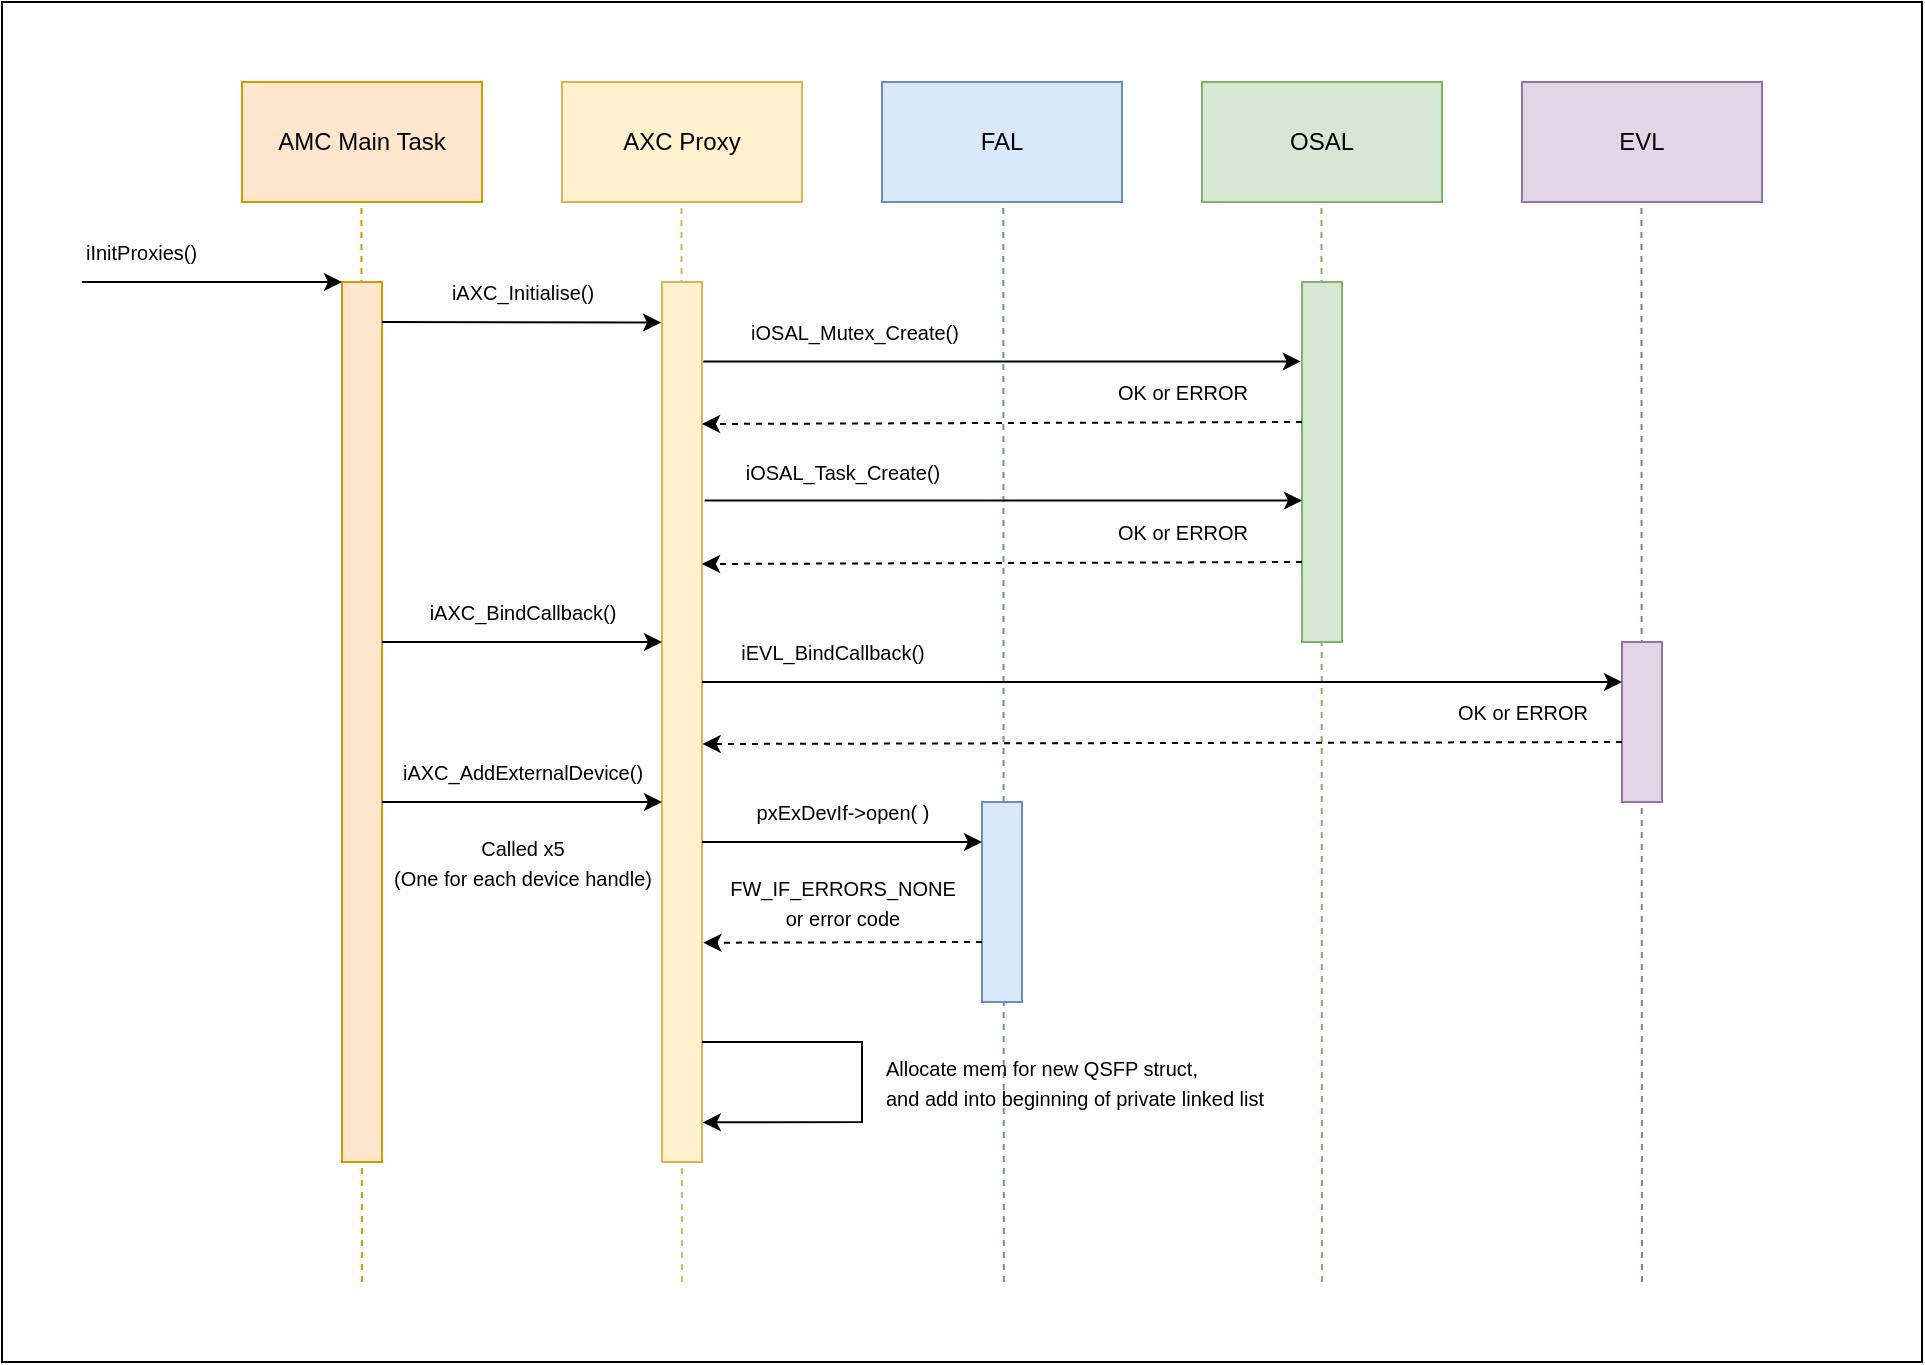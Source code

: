 <mxfile version="22.0.2" type="device">
  <diagram name="Page-1" id="VwWqpEZCl3_MJg4LyqSk">
    <mxGraphModel dx="1419" dy="819" grid="1" gridSize="10" guides="1" tooltips="1" connect="1" arrows="1" fold="1" page="0" pageScale="1" pageWidth="850" pageHeight="1100" math="0" shadow="0">
      <root>
        <mxCell id="0" />
        <mxCell id="1" parent="0" />
        <mxCell id="5DMnv8la4XE6s-sfl3l8-56" value="" style="rounded=0;whiteSpace=wrap;html=1;" parent="1" vertex="1">
          <mxGeometry y="120" width="960" height="680" as="geometry" />
        </mxCell>
        <mxCell id="5DMnv8la4XE6s-sfl3l8-34" value="" style="endArrow=none;dashed=1;html=1;rounded=0;entryX=0.5;entryY=1;entryDx=0;entryDy=0;fillColor=#fff2cc;strokeColor=#d6b656;" parent="1" edge="1">
          <mxGeometry width="50" height="50" relative="1" as="geometry">
            <mxPoint x="339.99" y="760" as="sourcePoint" />
            <mxPoint x="339.71" y="220" as="targetPoint" />
          </mxGeometry>
        </mxCell>
        <mxCell id="9jVZdD6yZtyIO2AFlomi-15" value="" style="endArrow=none;dashed=1;html=1;rounded=0;entryX=0.5;entryY=1;entryDx=0;entryDy=0;fillColor=#d5e8d4;strokeColor=#82b366;" parent="1" edge="1">
          <mxGeometry width="50" height="50" relative="1" as="geometry">
            <mxPoint x="660" y="760" as="sourcePoint" />
            <mxPoint x="659.72" y="220" as="targetPoint" />
          </mxGeometry>
        </mxCell>
        <mxCell id="5DMnv8la4XE6s-sfl3l8-31" value="" style="endArrow=none;dashed=1;html=1;rounded=0;entryX=0.5;entryY=1;entryDx=0;entryDy=0;fillColor=#dae8fc;strokeColor=#6c8ebf;" parent="1" edge="1">
          <mxGeometry width="50" height="50" relative="1" as="geometry">
            <mxPoint x="500.92" y="760" as="sourcePoint" />
            <mxPoint x="500.64" y="220" as="targetPoint" />
          </mxGeometry>
        </mxCell>
        <mxCell id="5DMnv8la4XE6s-sfl3l8-32" value="" style="endArrow=none;dashed=1;html=1;rounded=0;entryX=0.5;entryY=1;entryDx=0;entryDy=0;fillColor=#e1d5e7;strokeColor=#9673a6;" parent="1" edge="1">
          <mxGeometry width="50" height="50" relative="1" as="geometry">
            <mxPoint x="819.99" y="760" as="sourcePoint" />
            <mxPoint x="819.71" y="220" as="targetPoint" />
          </mxGeometry>
        </mxCell>
        <mxCell id="5DMnv8la4XE6s-sfl3l8-33" value="" style="endArrow=none;dashed=1;html=1;rounded=0;entryX=0.5;entryY=1;entryDx=0;entryDy=0;fillColor=#ffe6cc;strokeColor=#d79b00;" parent="1" edge="1">
          <mxGeometry width="50" height="50" relative="1" as="geometry">
            <mxPoint x="179.99" y="760" as="sourcePoint" />
            <mxPoint x="179.71" y="220" as="targetPoint" />
          </mxGeometry>
        </mxCell>
        <mxCell id="9jVZdD6yZtyIO2AFlomi-1" value="AMC Main Task" style="rounded=0;whiteSpace=wrap;html=1;fillColor=#ffe6cc;strokeColor=#d79b00;" parent="1" vertex="1">
          <mxGeometry x="120" y="160" width="120" height="60" as="geometry" />
        </mxCell>
        <mxCell id="9jVZdD6yZtyIO2AFlomi-2" value="AXC Proxy" style="rounded=0;whiteSpace=wrap;html=1;fillColor=#fff2cc;strokeColor=#d6b656;" parent="1" vertex="1">
          <mxGeometry x="280" y="160" width="120" height="60" as="geometry" />
        </mxCell>
        <mxCell id="9jVZdD6yZtyIO2AFlomi-3" value="OSAL" style="rounded=0;whiteSpace=wrap;html=1;fillColor=#d5e8d4;strokeColor=#82b366;" parent="1" vertex="1">
          <mxGeometry x="600" y="160" width="120" height="60" as="geometry" />
        </mxCell>
        <mxCell id="9jVZdD6yZtyIO2AFlomi-4" value="FAL" style="rounded=0;whiteSpace=wrap;html=1;fillColor=#dae8fc;strokeColor=#6c8ebf;" parent="1" vertex="1">
          <mxGeometry x="440" y="160" width="120" height="60" as="geometry" />
        </mxCell>
        <mxCell id="9jVZdD6yZtyIO2AFlomi-5" value="" style="rounded=0;whiteSpace=wrap;html=1;fillColor=#ffe6cc;strokeColor=#d79b00;" parent="1" vertex="1">
          <mxGeometry x="170" y="260" width="20" height="440" as="geometry" />
        </mxCell>
        <mxCell id="9jVZdD6yZtyIO2AFlomi-10" value="" style="rounded=0;whiteSpace=wrap;html=1;fillColor=#fff2cc;strokeColor=#d6b656;" parent="1" vertex="1">
          <mxGeometry x="330" y="260" width="20" height="440" as="geometry" />
        </mxCell>
        <mxCell id="9jVZdD6yZtyIO2AFlomi-11" value="" style="rounded=0;whiteSpace=wrap;html=1;fillColor=#dae8fc;strokeColor=#6c8ebf;" parent="1" vertex="1">
          <mxGeometry x="490" y="520" width="20" height="100" as="geometry" />
        </mxCell>
        <mxCell id="9jVZdD6yZtyIO2AFlomi-12" value="" style="rounded=0;whiteSpace=wrap;html=1;fillColor=#d5e8d4;strokeColor=#82b366;" parent="1" vertex="1">
          <mxGeometry x="650" y="260" width="20" height="180" as="geometry" />
        </mxCell>
        <mxCell id="5DMnv8la4XE6s-sfl3l8-1" value="" style="endArrow=classic;html=1;rounded=0;shadow=0;" parent="1" edge="1">
          <mxGeometry width="50" height="50" relative="1" as="geometry">
            <mxPoint x="40" y="260" as="sourcePoint" />
            <mxPoint x="170" y="260" as="targetPoint" />
          </mxGeometry>
        </mxCell>
        <mxCell id="5DMnv8la4XE6s-sfl3l8-4" value="&lt;font style=&quot;font-size: 10px;&quot;&gt;iInitProxies()&lt;/font&gt;" style="text;html=1;align=left;verticalAlign=middle;resizable=0;points=[];autosize=1;strokeColor=none;fillColor=none;" parent="1" vertex="1">
          <mxGeometry x="40" y="230" width="80" height="30" as="geometry" />
        </mxCell>
        <mxCell id="5DMnv8la4XE6s-sfl3l8-9" value="" style="endArrow=classic;html=1;rounded=0;shadow=0;entryX=-0.025;entryY=0.046;entryDx=0;entryDy=0;entryPerimeter=0;" parent="1" target="9jVZdD6yZtyIO2AFlomi-10" edge="1">
          <mxGeometry width="50" height="50" relative="1" as="geometry">
            <mxPoint x="190" y="280" as="sourcePoint" />
            <mxPoint x="320" y="280" as="targetPoint" />
          </mxGeometry>
        </mxCell>
        <mxCell id="5DMnv8la4XE6s-sfl3l8-10" value="&lt;font style=&quot;font-size: 10px;&quot;&gt;iAXC_Initialise()&lt;/font&gt;" style="text;html=1;align=center;verticalAlign=middle;resizable=0;points=[];autosize=1;strokeColor=none;fillColor=none;" parent="1" vertex="1">
          <mxGeometry x="215" y="250" width="90" height="30" as="geometry" />
        </mxCell>
        <mxCell id="5DMnv8la4XE6s-sfl3l8-13" value="" style="endArrow=classic;html=1;rounded=0;shadow=0;entryX=-0.025;entryY=0.046;entryDx=0;entryDy=0;entryPerimeter=0;" parent="1" edge="1">
          <mxGeometry width="50" height="50" relative="1" as="geometry">
            <mxPoint x="190" y="440" as="sourcePoint" />
            <mxPoint x="330" y="440" as="targetPoint" />
          </mxGeometry>
        </mxCell>
        <mxCell id="5DMnv8la4XE6s-sfl3l8-14" value="&lt;font style=&quot;font-size: 10px;&quot;&gt;iAXC_BindCallback()&lt;/font&gt;" style="text;html=1;align=center;verticalAlign=middle;resizable=0;points=[];autosize=1;strokeColor=none;fillColor=none;" parent="1" vertex="1">
          <mxGeometry x="200" y="410" width="120" height="30" as="geometry" />
        </mxCell>
        <mxCell id="5DMnv8la4XE6s-sfl3l8-15" value="" style="endArrow=classic;html=1;rounded=0;shadow=0;entryX=-0.025;entryY=0.046;entryDx=0;entryDy=0;entryPerimeter=0;" parent="1" edge="1">
          <mxGeometry width="50" height="50" relative="1" as="geometry">
            <mxPoint x="190" y="520" as="sourcePoint" />
            <mxPoint x="330" y="520" as="targetPoint" />
          </mxGeometry>
        </mxCell>
        <mxCell id="5DMnv8la4XE6s-sfl3l8-17" value="&lt;font style=&quot;font-size: 10px;&quot;&gt;iAXC_AddExternalDevice()&lt;/font&gt;" style="text;html=1;align=center;verticalAlign=middle;resizable=0;points=[];autosize=1;strokeColor=none;fillColor=none;" parent="1" vertex="1">
          <mxGeometry x="190" y="490" width="140" height="30" as="geometry" />
        </mxCell>
        <mxCell id="5DMnv8la4XE6s-sfl3l8-18" value="" style="endArrow=classic;html=1;rounded=0;shadow=0;entryX=-0.064;entryY=0.113;entryDx=0;entryDy=0;entryPerimeter=0;exitX=1.002;exitY=0.113;exitDx=0;exitDy=0;exitPerimeter=0;" parent="1" edge="1">
          <mxGeometry width="50" height="50" relative="1" as="geometry">
            <mxPoint x="350.68" y="299.72" as="sourcePoint" />
            <mxPoint x="649.36" y="299.72" as="targetPoint" />
          </mxGeometry>
        </mxCell>
        <mxCell id="5DMnv8la4XE6s-sfl3l8-19" value="&lt;font style=&quot;font-size: 10px;&quot;&gt;iOSAL_Mutex_Create()&lt;/font&gt;" style="text;html=1;align=center;verticalAlign=middle;resizable=0;points=[];autosize=1;strokeColor=none;fillColor=none;" parent="1" vertex="1">
          <mxGeometry x="360.64" y="270" width="130" height="30" as="geometry" />
        </mxCell>
        <mxCell id="5DMnv8la4XE6s-sfl3l8-22" value="" style="endArrow=classic;html=1;rounded=0;shadow=0;exitX=1.002;exitY=0.113;exitDx=0;exitDy=0;exitPerimeter=0;dashed=1;" parent="1" edge="1">
          <mxGeometry width="50" height="50" relative="1" as="geometry">
            <mxPoint x="650" y="330" as="sourcePoint" />
            <mxPoint x="350" y="331" as="targetPoint" />
          </mxGeometry>
        </mxCell>
        <mxCell id="5DMnv8la4XE6s-sfl3l8-23" value="&lt;font style=&quot;font-size: 10px;&quot;&gt;OK or ERROR&lt;/font&gt;" style="text;html=1;align=center;verticalAlign=middle;resizable=0;points=[];autosize=1;strokeColor=none;fillColor=none;" parent="1" vertex="1">
          <mxGeometry x="545" y="300" width="90" height="30" as="geometry" />
        </mxCell>
        <mxCell id="5DMnv8la4XE6s-sfl3l8-24" value="" style="endArrow=classic;html=1;rounded=0;shadow=0;entryX=-0.064;entryY=0.113;entryDx=0;entryDy=0;entryPerimeter=0;exitX=1.002;exitY=0.113;exitDx=0;exitDy=0;exitPerimeter=0;" parent="1" edge="1">
          <mxGeometry width="50" height="50" relative="1" as="geometry">
            <mxPoint x="351.32" y="369.31" as="sourcePoint" />
            <mxPoint x="650.0" y="369.31" as="targetPoint" />
          </mxGeometry>
        </mxCell>
        <mxCell id="5DMnv8la4XE6s-sfl3l8-25" value="&lt;font style=&quot;font-size: 10px;&quot;&gt;iOSAL_Task_Create()&lt;/font&gt;" style="text;html=1;align=center;verticalAlign=middle;resizable=0;points=[];autosize=1;strokeColor=none;fillColor=none;" parent="1" vertex="1">
          <mxGeometry x="360" y="340.0" width="120" height="30" as="geometry" />
        </mxCell>
        <mxCell id="5DMnv8la4XE6s-sfl3l8-26" value="" style="endArrow=classic;html=1;rounded=0;shadow=0;exitX=1.002;exitY=0.113;exitDx=0;exitDy=0;exitPerimeter=0;dashed=1;" parent="1" edge="1">
          <mxGeometry width="50" height="50" relative="1" as="geometry">
            <mxPoint x="650" y="400" as="sourcePoint" />
            <mxPoint x="350" y="401" as="targetPoint" />
          </mxGeometry>
        </mxCell>
        <mxCell id="5DMnv8la4XE6s-sfl3l8-27" value="&lt;font style=&quot;font-size: 10px;&quot;&gt;OK or ERROR&lt;/font&gt;" style="text;html=1;align=center;verticalAlign=middle;resizable=0;points=[];autosize=1;strokeColor=none;fillColor=none;" parent="1" vertex="1">
          <mxGeometry x="545" y="370" width="90" height="30" as="geometry" />
        </mxCell>
        <mxCell id="5DMnv8la4XE6s-sfl3l8-28" value="EVL" style="rounded=0;whiteSpace=wrap;html=1;fillColor=#e1d5e7;strokeColor=#9673a6;" parent="1" vertex="1">
          <mxGeometry x="760" y="160" width="120" height="60" as="geometry" />
        </mxCell>
        <mxCell id="5DMnv8la4XE6s-sfl3l8-29" value="" style="rounded=0;whiteSpace=wrap;html=1;fillColor=#e1d5e7;strokeColor=#9673a6;" parent="1" vertex="1">
          <mxGeometry x="810" y="440" width="20" height="80" as="geometry" />
        </mxCell>
        <mxCell id="5DMnv8la4XE6s-sfl3l8-35" value="" style="endArrow=classic;html=1;rounded=0;shadow=0;exitX=1.002;exitY=0.113;exitDx=0;exitDy=0;exitPerimeter=0;entryX=0;entryY=0.25;entryDx=0;entryDy=0;" parent="1" target="5DMnv8la4XE6s-sfl3l8-29" edge="1">
          <mxGeometry width="50" height="50" relative="1" as="geometry">
            <mxPoint x="350.0" y="460" as="sourcePoint" />
            <mxPoint x="700" y="460" as="targetPoint" />
          </mxGeometry>
        </mxCell>
        <mxCell id="5DMnv8la4XE6s-sfl3l8-37" value="&lt;font style=&quot;font-size: 10px;&quot;&gt;iEVL_BindCallback()&lt;/font&gt;" style="text;html=1;align=center;verticalAlign=middle;resizable=0;points=[];autosize=1;strokeColor=none;fillColor=none;" parent="1" vertex="1">
          <mxGeometry x="355" y="430" width="120" height="30" as="geometry" />
        </mxCell>
        <mxCell id="5DMnv8la4XE6s-sfl3l8-38" value="" style="endArrow=classic;html=1;rounded=0;shadow=0;exitX=1.002;exitY=0.113;exitDx=0;exitDy=0;exitPerimeter=0;dashed=1;entryX=1.016;entryY=0.525;entryDx=0;entryDy=0;entryPerimeter=0;" parent="1" target="9jVZdD6yZtyIO2AFlomi-10" edge="1">
          <mxGeometry width="50" height="50" relative="1" as="geometry">
            <mxPoint x="810" y="490" as="sourcePoint" />
            <mxPoint x="360" y="491" as="targetPoint" />
          </mxGeometry>
        </mxCell>
        <mxCell id="5DMnv8la4XE6s-sfl3l8-39" value="&lt;font style=&quot;font-size: 10px;&quot;&gt;OK or ERROR&lt;/font&gt;" style="text;html=1;align=center;verticalAlign=middle;resizable=0;points=[];autosize=1;strokeColor=none;fillColor=none;" parent="1" vertex="1">
          <mxGeometry x="715" y="460" width="90" height="30" as="geometry" />
        </mxCell>
        <mxCell id="5DMnv8la4XE6s-sfl3l8-42" value="&lt;font style=&quot;font-size: 10px;&quot;&gt;Called x5&lt;br&gt;(One for each device&amp;nbsp;handle)&lt;/font&gt;" style="text;html=1;align=center;verticalAlign=middle;resizable=0;points=[];autosize=1;strokeColor=none;fillColor=none;" parent="1" vertex="1">
          <mxGeometry x="185" y="530" width="150" height="40" as="geometry" />
        </mxCell>
        <mxCell id="5DMnv8la4XE6s-sfl3l8-43" value="" style="endArrow=classic;html=1;rounded=0;shadow=0;exitX=1.002;exitY=0.113;exitDx=0;exitDy=0;exitPerimeter=0;" parent="1" edge="1">
          <mxGeometry width="50" height="50" relative="1" as="geometry">
            <mxPoint x="350.0" y="540" as="sourcePoint" />
            <mxPoint x="490" y="540" as="targetPoint" />
          </mxGeometry>
        </mxCell>
        <mxCell id="5DMnv8la4XE6s-sfl3l8-44" value="&lt;font style=&quot;font-size: 10px;&quot;&gt;pxExDevIf-&amp;gt;open(&amp;nbsp;)&lt;/font&gt;" style="text;html=1;align=center;verticalAlign=middle;resizable=0;points=[];autosize=1;strokeColor=none;fillColor=none;" parent="1" vertex="1">
          <mxGeometry x="365" y="510" width="110" height="30" as="geometry" />
        </mxCell>
        <mxCell id="5DMnv8la4XE6s-sfl3l8-45" value="" style="endArrow=classic;html=1;rounded=0;shadow=0;exitX=1.002;exitY=0.113;exitDx=0;exitDy=0;exitPerimeter=0;dashed=1;entryX=0.005;entryY=1.009;entryDx=0;entryDy=0;entryPerimeter=0;" parent="1" target="5DMnv8la4XE6s-sfl3l8-48" edge="1">
          <mxGeometry width="50" height="50" relative="1" as="geometry">
            <mxPoint x="490" y="590" as="sourcePoint" />
            <mxPoint x="360" y="590" as="targetPoint" />
          </mxGeometry>
        </mxCell>
        <mxCell id="5DMnv8la4XE6s-sfl3l8-48" value="&lt;font style=&quot;font-size: 10px;&quot;&gt;FW_IF_ERRORS_NONE&lt;br&gt;or error code&lt;br&gt;&lt;/font&gt;" style="text;html=1;align=center;verticalAlign=middle;resizable=0;points=[];autosize=1;strokeColor=none;fillColor=none;" parent="1" vertex="1">
          <mxGeometry x="350" y="550" width="140" height="40" as="geometry" />
        </mxCell>
        <mxCell id="5DMnv8la4XE6s-sfl3l8-49" value="" style="endArrow=classic;html=1;rounded=0;shadow=0;entryX=1.02;entryY=0.955;entryDx=0;entryDy=0;entryPerimeter=0;" parent="1" target="9jVZdD6yZtyIO2AFlomi-10" edge="1">
          <mxGeometry width="50" height="50" relative="1" as="geometry">
            <mxPoint x="350" y="640" as="sourcePoint" />
            <mxPoint x="369" y="680" as="targetPoint" />
            <Array as="points">
              <mxPoint x="430" y="640" />
              <mxPoint x="430" y="680" />
            </Array>
          </mxGeometry>
        </mxCell>
        <mxCell id="5DMnv8la4XE6s-sfl3l8-52" value="&lt;font style=&quot;font-size: 10px;&quot;&gt;Allocate mem for new QSFP struct, &lt;br&gt;and add into beginning of private linked list&lt;/font&gt;" style="text;html=1;align=left;verticalAlign=middle;resizable=0;points=[];autosize=1;strokeColor=none;fillColor=none;" parent="1" vertex="1">
          <mxGeometry x="440" y="640" width="210" height="40" as="geometry" />
        </mxCell>
      </root>
    </mxGraphModel>
  </diagram>
</mxfile>
